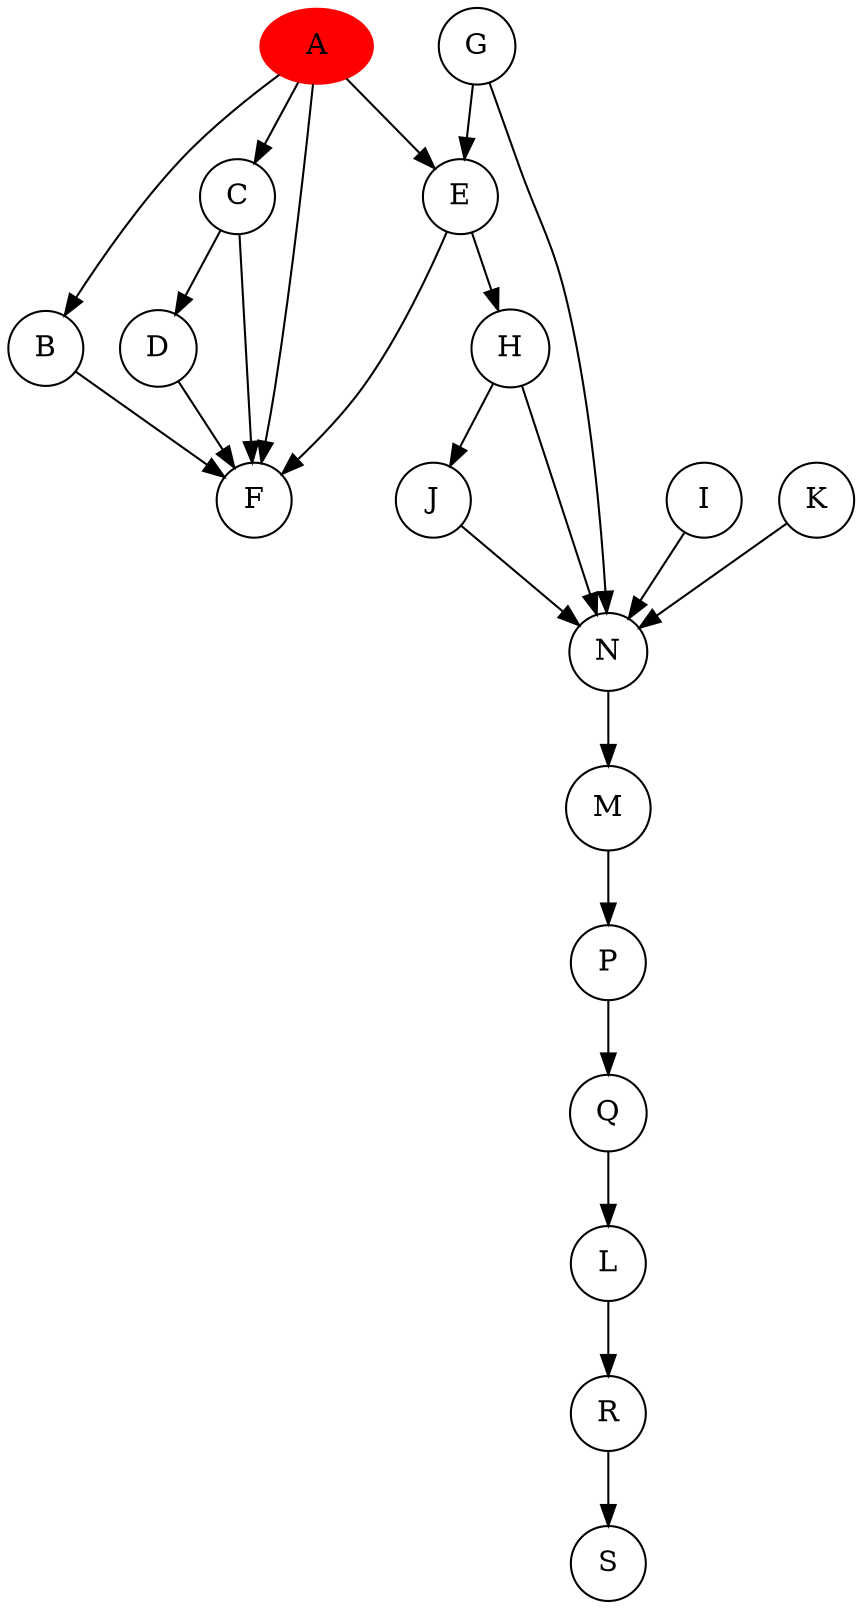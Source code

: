 digraph {
	node [color=red]
	A [fillcolor=red fontcolor=black style=filled]
	node [color=black shape=circle]
	B
	A -> B
	node [color=red]
	A [fillcolor=red fontcolor=black style=filled]
	node [color=black shape=circle]
	C
	A -> C
	node [color=black shape=circle]
	C -> D
	node [color=red]
	A [fillcolor=red fontcolor=black style=filled]
	node [color=black shape=circle]
	E
	A -> E
	node [color=black shape=circle]
	G -> E
	node [color=red]
	A [fillcolor=red fontcolor=black style=filled]
	node [color=black shape=circle]
	F
	A -> F
	node [color=black shape=circle]
	B -> F
	node [color=black shape=circle]
	C -> F
	node [color=black shape=circle]
	D -> F
	node [color=black shape=circle]
	E -> F
	node [color=black shape=circle]
	E -> H
	node [color=black shape=circle]
	H -> J
	node [color=black shape=circle]
	Q -> L
	node [color=black shape=circle]
	N -> M
	node [color=black shape=circle]
	G -> N
	node [color=black shape=circle]
	H -> N
	node [color=black shape=circle]
	I -> N
	node [color=black shape=circle]
	J -> N
	node [color=black shape=circle]
	K -> N
	node [color=black shape=circle]
	M -> P
	node [color=black shape=circle]
	P -> Q
	node [color=black shape=circle]
	L -> R
	node [color=black shape=circle]
	R -> S
}
